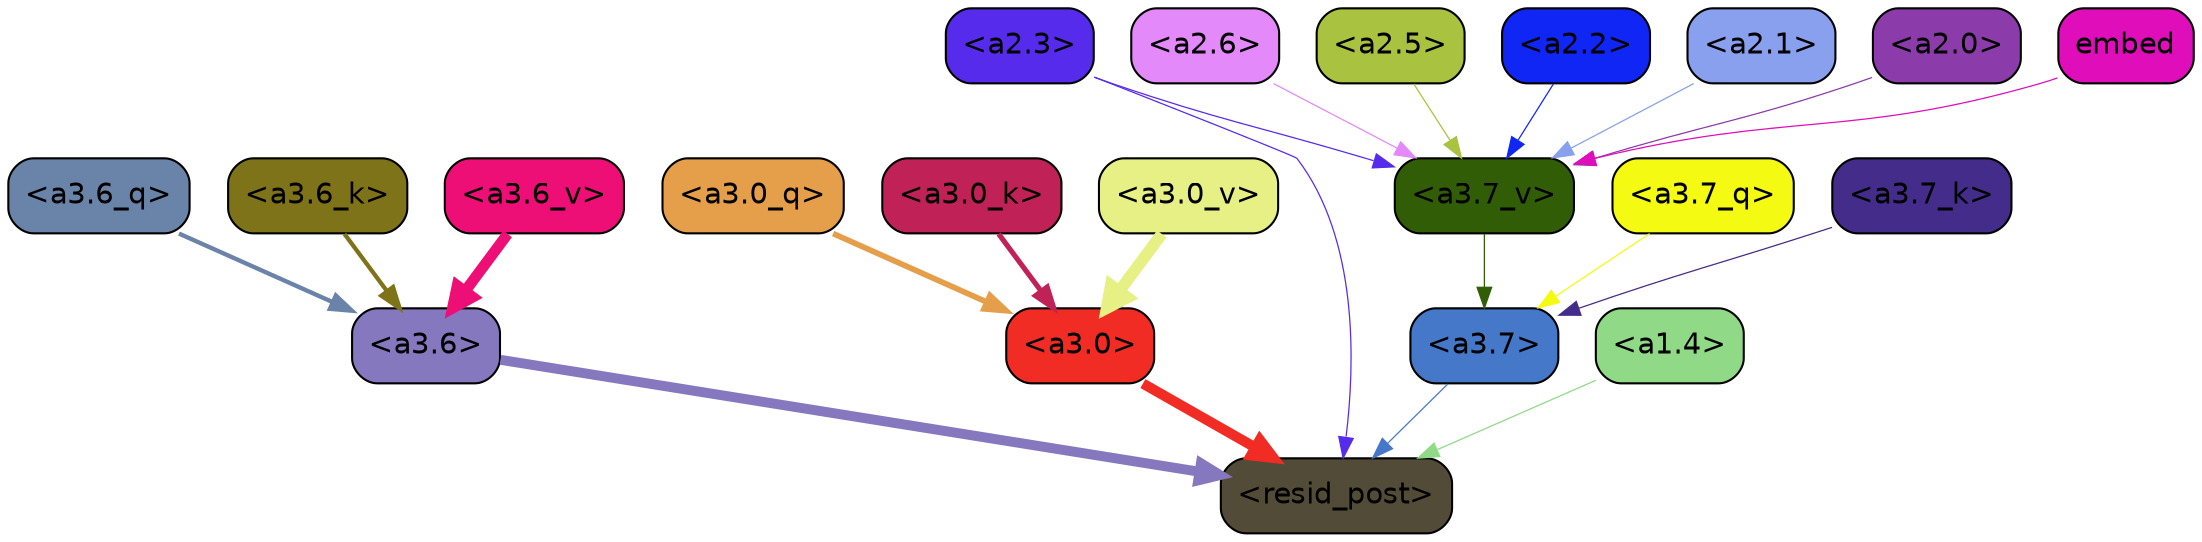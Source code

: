 strict digraph "" {
	graph [bgcolor=transparent,
		layout=dot,
		overlap=false,
		splines=true
	];
	"<a3.7>"	[color=black,
		fillcolor="#4578c8",
		fontname=Helvetica,
		shape=box,
		style="filled, rounded"];
	"<resid_post>"	[color=black,
		fillcolor="#524b37",
		fontname=Helvetica,
		shape=box,
		style="filled, rounded"];
	"<a3.7>" -> "<resid_post>"	[color="#4578c8",
		penwidth=0.6];
	"<a3.6>"	[color=black,
		fillcolor="#8578be",
		fontname=Helvetica,
		shape=box,
		style="filled, rounded"];
	"<a3.6>" -> "<resid_post>"	[color="#8578be",
		penwidth=4.753257989883423];
	"<a3.0>"	[color=black,
		fillcolor="#f02c24",
		fontname=Helvetica,
		shape=box,
		style="filled, rounded"];
	"<a3.0>" -> "<resid_post>"	[color="#f02c24",
		penwidth=4.90053927898407];
	"<a2.3>"	[color=black,
		fillcolor="#572beb",
		fontname=Helvetica,
		shape=box,
		style="filled, rounded"];
	"<a2.3>" -> "<resid_post>"	[color="#572beb",
		penwidth=0.6];
	"<a3.7_v>"	[color=black,
		fillcolor="#315d06",
		fontname=Helvetica,
		shape=box,
		style="filled, rounded"];
	"<a2.3>" -> "<a3.7_v>"	[color="#572beb",
		penwidth=0.6];
	"<a1.4>"	[color=black,
		fillcolor="#90da87",
		fontname=Helvetica,
		shape=box,
		style="filled, rounded"];
	"<a1.4>" -> "<resid_post>"	[color="#90da87",
		penwidth=0.6];
	"<a3.7_q>"	[color=black,
		fillcolor="#f4fa12",
		fontname=Helvetica,
		shape=box,
		style="filled, rounded"];
	"<a3.7_q>" -> "<a3.7>"	[color="#f4fa12",
		penwidth=0.6];
	"<a3.6_q>"	[color=black,
		fillcolor="#6a83a8",
		fontname=Helvetica,
		shape=box,
		style="filled, rounded"];
	"<a3.6_q>" -> "<a3.6>"	[color="#6a83a8",
		penwidth=2.091020345687866];
	"<a3.0_q>"	[color=black,
		fillcolor="#e59f4a",
		fontname=Helvetica,
		shape=box,
		style="filled, rounded"];
	"<a3.0_q>" -> "<a3.0>"	[color="#e59f4a",
		penwidth=2.7421876192092896];
	"<a3.7_k>"	[color=black,
		fillcolor="#432c8a",
		fontname=Helvetica,
		shape=box,
		style="filled, rounded"];
	"<a3.7_k>" -> "<a3.7>"	[color="#432c8a",
		penwidth=0.6];
	"<a3.6_k>"	[color=black,
		fillcolor="#7e7318",
		fontname=Helvetica,
		shape=box,
		style="filled, rounded"];
	"<a3.6_k>" -> "<a3.6>"	[color="#7e7318",
		penwidth=2.048597991466522];
	"<a3.0_k>"	[color=black,
		fillcolor="#c02258",
		fontname=Helvetica,
		shape=box,
		style="filled, rounded"];
	"<a3.0_k>" -> "<a3.0>"	[color="#c02258",
		penwidth=2.476402521133423];
	"<a3.7_v>" -> "<a3.7>"	[color="#315d06",
		penwidth=0.6];
	"<a3.6_v>"	[color=black,
		fillcolor="#ed0f76",
		fontname=Helvetica,
		shape=box,
		style="filled, rounded"];
	"<a3.6_v>" -> "<a3.6>"	[color="#ed0f76",
		penwidth=5.2550448179244995];
	"<a3.0_v>"	[color=black,
		fillcolor="#e7f085",
		fontname=Helvetica,
		shape=box,
		style="filled, rounded"];
	"<a3.0_v>" -> "<a3.0>"	[color="#e7f085",
		penwidth=5.652270674705505];
	"<a2.6>"	[color=black,
		fillcolor="#e489fa",
		fontname=Helvetica,
		shape=box,
		style="filled, rounded"];
	"<a2.6>" -> "<a3.7_v>"	[color="#e489fa",
		penwidth=0.6];
	"<a2.5>"	[color=black,
		fillcolor="#a9c23f",
		fontname=Helvetica,
		shape=box,
		style="filled, rounded"];
	"<a2.5>" -> "<a3.7_v>"	[color="#a9c23f",
		penwidth=0.6];
	"<a2.2>"	[color=black,
		fillcolor="#1026f5",
		fontname=Helvetica,
		shape=box,
		style="filled, rounded"];
	"<a2.2>" -> "<a3.7_v>"	[color="#1026f5",
		penwidth=0.6];
	"<a2.1>"	[color=black,
		fillcolor="#89a0ee",
		fontname=Helvetica,
		shape=box,
		style="filled, rounded"];
	"<a2.1>" -> "<a3.7_v>"	[color="#89a0ee",
		penwidth=0.6];
	"<a2.0>"	[color=black,
		fillcolor="#8c3caa",
		fontname=Helvetica,
		shape=box,
		style="filled, rounded"];
	"<a2.0>" -> "<a3.7_v>"	[color="#8c3caa",
		penwidth=0.6];
	embed	[color=black,
		fillcolor="#df0dba",
		fontname=Helvetica,
		shape=box,
		style="filled, rounded"];
	embed -> "<a3.7_v>"	[color="#df0dba",
		penwidth=0.6];
}

